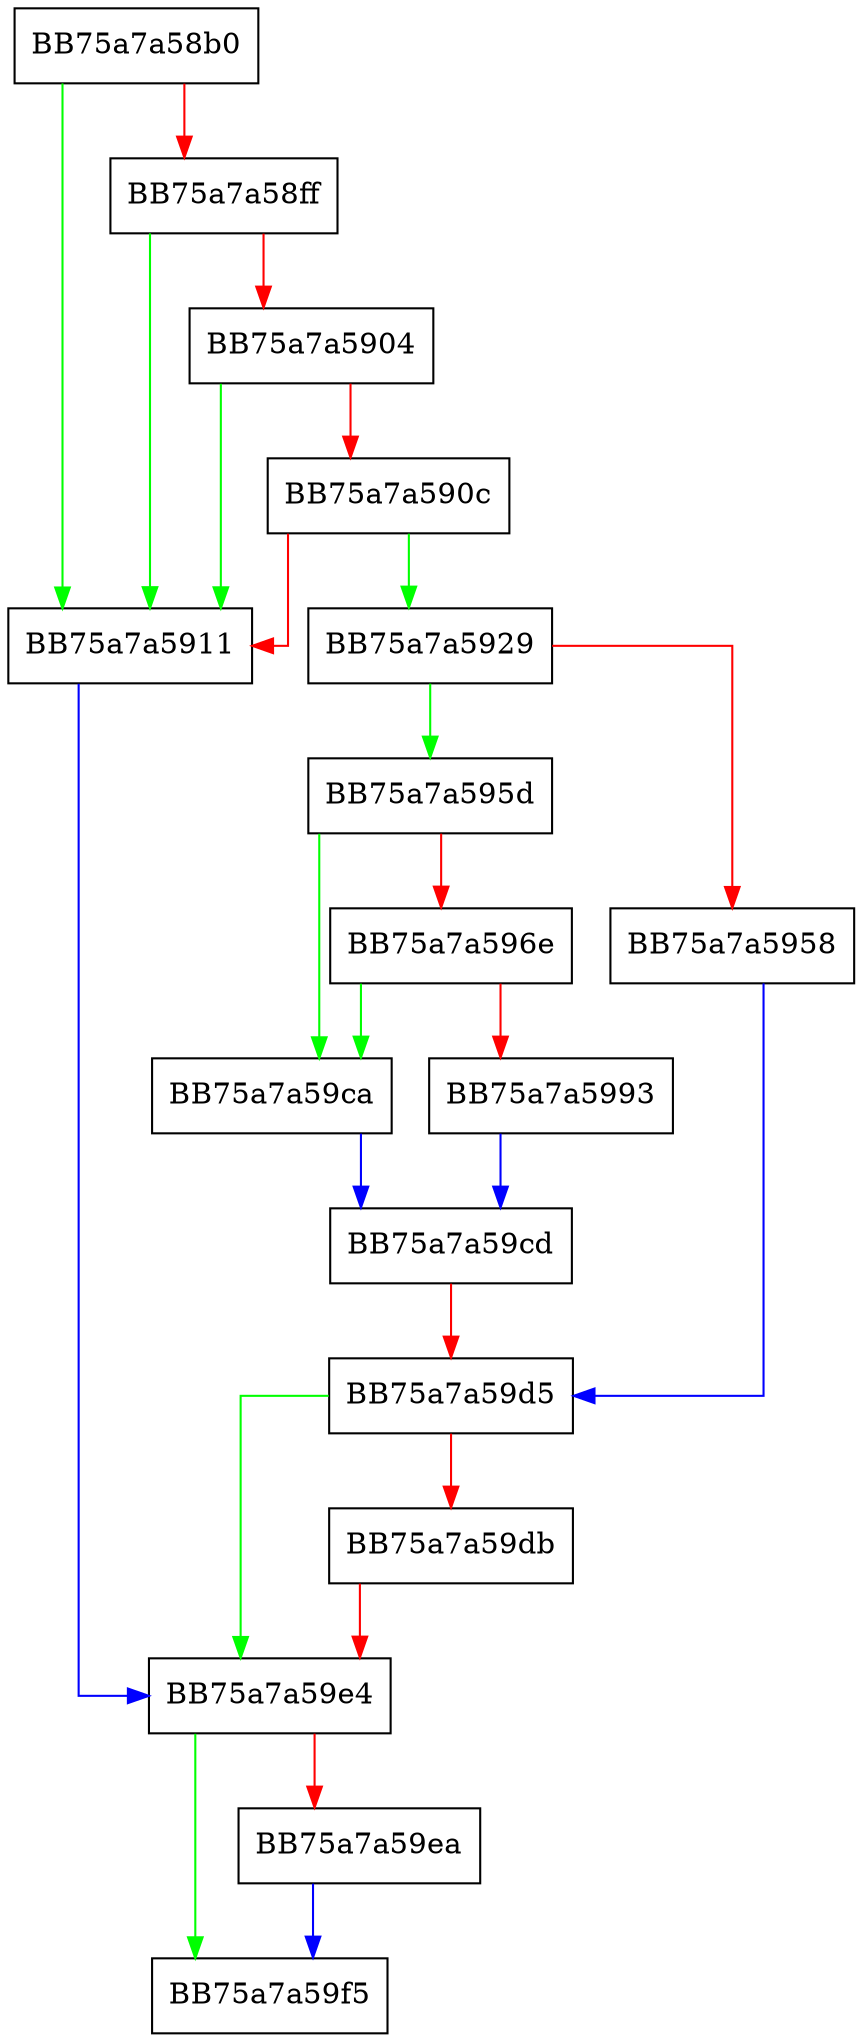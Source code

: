 digraph _Strftime_l {
  node [shape="box"];
  graph [splines=ortho];
  BB75a7a58b0 -> BB75a7a5911 [color="green"];
  BB75a7a58b0 -> BB75a7a58ff [color="red"];
  BB75a7a58ff -> BB75a7a5911 [color="green"];
  BB75a7a58ff -> BB75a7a5904 [color="red"];
  BB75a7a5904 -> BB75a7a5911 [color="green"];
  BB75a7a5904 -> BB75a7a590c [color="red"];
  BB75a7a590c -> BB75a7a5929 [color="green"];
  BB75a7a590c -> BB75a7a5911 [color="red"];
  BB75a7a5911 -> BB75a7a59e4 [color="blue"];
  BB75a7a5929 -> BB75a7a595d [color="green"];
  BB75a7a5929 -> BB75a7a5958 [color="red"];
  BB75a7a5958 -> BB75a7a59d5 [color="blue"];
  BB75a7a595d -> BB75a7a59ca [color="green"];
  BB75a7a595d -> BB75a7a596e [color="red"];
  BB75a7a596e -> BB75a7a59ca [color="green"];
  BB75a7a596e -> BB75a7a5993 [color="red"];
  BB75a7a5993 -> BB75a7a59cd [color="blue"];
  BB75a7a59ca -> BB75a7a59cd [color="blue"];
  BB75a7a59cd -> BB75a7a59d5 [color="red"];
  BB75a7a59d5 -> BB75a7a59e4 [color="green"];
  BB75a7a59d5 -> BB75a7a59db [color="red"];
  BB75a7a59db -> BB75a7a59e4 [color="red"];
  BB75a7a59e4 -> BB75a7a59f5 [color="green"];
  BB75a7a59e4 -> BB75a7a59ea [color="red"];
  BB75a7a59ea -> BB75a7a59f5 [color="blue"];
}